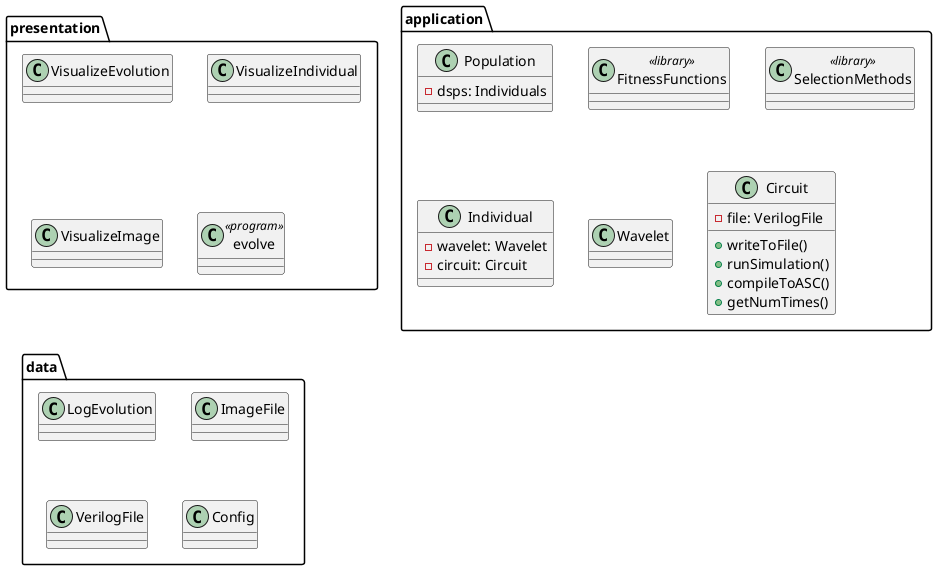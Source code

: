 @startuml
package presentation {
    class VisualizeEvolution {
    }

    class VisualizeIndividual {
    }

    class VisualizeImage {
    }

    class evolve <<program>> {
    }
}

package application {
    class Population {
    - dsps: Individuals
    }

    class FitnessFunctions <<library>> {
    }

    class SelectionMethods <<library>> {
    }

    class Individual {
     - wavelet: Wavelet
     - circuit: Circuit
    }

    class Wavelet {

    }

    class Circuit {
    - file: VerilogFile
    + writeToFile()
    + runSimulation()
    + compileToASC()
    + getNumTimes()
    }
}

package data {
    class LogEvolution {
    }

    class ImageFile {
    }

    class VerilogFile {
    }

    class Config {
    }
}

@enduml